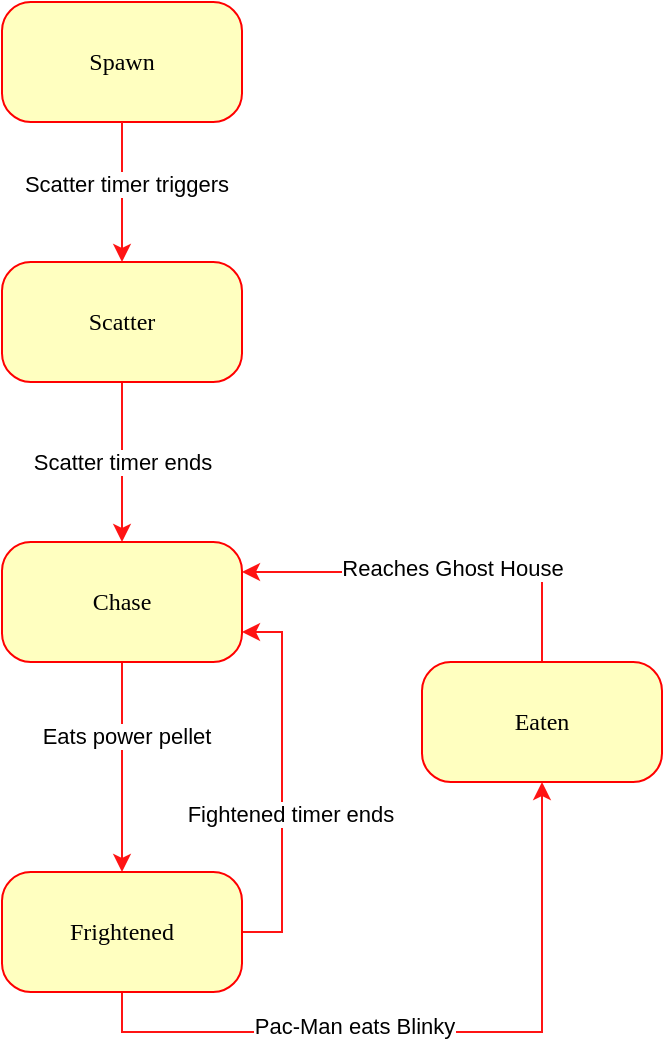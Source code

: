 <mxfile version="22.1.5" type="github">
  <diagram name="Page-1" id="58cdce13-f638-feb5-8d6f-7d28b1aa9fa0">
    <mxGraphModel dx="896" dy="743" grid="1" gridSize="10" guides="1" tooltips="1" connect="1" arrows="1" fold="1" page="1" pageScale="1" pageWidth="1100" pageHeight="850" background="none" math="0" shadow="0">
      <root>
        <mxCell id="0" />
        <mxCell id="1" parent="0" />
        <mxCell id="oV3ApV6eKLbeXzfJ1v-U-13" style="edgeStyle=orthogonalEdgeStyle;rounded=0;orthogonalLoop=1;jettySize=auto;html=1;exitX=0.5;exitY=1;exitDx=0;exitDy=0;entryX=0.5;entryY=0;entryDx=0;entryDy=0;strokeColor=#FF1414;" edge="1" parent="1" source="382b91b5511bd0f7-5" target="382b91b5511bd0f7-7">
          <mxGeometry relative="1" as="geometry" />
        </mxCell>
        <mxCell id="oV3ApV6eKLbeXzfJ1v-U-23" value="Scatter timer ends" style="edgeLabel;html=1;align=center;verticalAlign=middle;resizable=0;points=[];" vertex="1" connectable="0" parent="oV3ApV6eKLbeXzfJ1v-U-13">
          <mxGeometry x="-0.017" relative="1" as="geometry">
            <mxPoint as="offset" />
          </mxGeometry>
        </mxCell>
        <mxCell id="382b91b5511bd0f7-5" value="Scatter" style="rounded=1;whiteSpace=wrap;html=1;arcSize=24;fillColor=#ffffc0;strokeColor=#ff0000;shadow=0;comic=0;labelBackgroundColor=none;fontFamily=Verdana;fontSize=12;fontColor=#000000;align=center;" parent="1" vertex="1">
          <mxGeometry x="450" y="180.0" width="120" height="60" as="geometry" />
        </mxCell>
        <mxCell id="382b91b5511bd0f7-6" value="Spawn" style="rounded=1;whiteSpace=wrap;html=1;arcSize=24;fillColor=#ffffc0;strokeColor=#ff0000;shadow=0;comic=0;labelBackgroundColor=none;fontFamily=Verdana;fontSize=12;fontColor=#000000;align=center;" parent="1" vertex="1">
          <mxGeometry x="450" y="50" width="120" height="60" as="geometry" />
        </mxCell>
        <mxCell id="oV3ApV6eKLbeXzfJ1v-U-12" style="edgeStyle=orthogonalEdgeStyle;rounded=0;orthogonalLoop=1;jettySize=auto;html=1;entryX=0.5;entryY=0;entryDx=0;entryDy=0;exitX=0.5;exitY=1;exitDx=0;exitDy=0;strokeColor=#FF1414;" edge="1" parent="1" source="382b91b5511bd0f7-6" target="382b91b5511bd0f7-5">
          <mxGeometry relative="1" as="geometry" />
        </mxCell>
        <mxCell id="oV3ApV6eKLbeXzfJ1v-U-22" value="Scatter timer triggers" style="edgeLabel;html=1;align=center;verticalAlign=middle;resizable=0;points=[];" vertex="1" connectable="0" parent="oV3ApV6eKLbeXzfJ1v-U-12">
          <mxGeometry x="-0.128" y="2" relative="1" as="geometry">
            <mxPoint as="offset" />
          </mxGeometry>
        </mxCell>
        <mxCell id="oV3ApV6eKLbeXzfJ1v-U-14" style="edgeStyle=orthogonalEdgeStyle;rounded=0;orthogonalLoop=1;jettySize=auto;html=1;exitX=0.5;exitY=1;exitDx=0;exitDy=0;entryX=0.5;entryY=0;entryDx=0;entryDy=0;strokeColor=#FF1414;" edge="1" parent="1" source="382b91b5511bd0f7-7" target="382b91b5511bd0f7-10">
          <mxGeometry relative="1" as="geometry" />
        </mxCell>
        <mxCell id="oV3ApV6eKLbeXzfJ1v-U-20" value="Eats power pellet" style="edgeLabel;html=1;align=center;verticalAlign=middle;resizable=0;points=[];" vertex="1" connectable="0" parent="oV3ApV6eKLbeXzfJ1v-U-14">
          <mxGeometry x="-0.295" y="2" relative="1" as="geometry">
            <mxPoint as="offset" />
          </mxGeometry>
        </mxCell>
        <mxCell id="382b91b5511bd0f7-7" value="Chase" style="rounded=1;whiteSpace=wrap;html=1;arcSize=24;fillColor=#ffffc0;strokeColor=#ff0000;shadow=0;comic=0;labelBackgroundColor=none;fontFamily=Verdana;fontSize=12;fontColor=#000000;align=center;" parent="1" vertex="1">
          <mxGeometry x="450" y="320" width="120" height="60" as="geometry" />
        </mxCell>
        <mxCell id="oV3ApV6eKLbeXzfJ1v-U-17" style="edgeStyle=orthogonalEdgeStyle;rounded=0;orthogonalLoop=1;jettySize=auto;html=1;exitX=0.5;exitY=0;exitDx=0;exitDy=0;entryX=1;entryY=0.25;entryDx=0;entryDy=0;strokeColor=#FF1414;" edge="1" parent="1" source="382b91b5511bd0f7-9" target="382b91b5511bd0f7-7">
          <mxGeometry relative="1" as="geometry" />
        </mxCell>
        <mxCell id="oV3ApV6eKLbeXzfJ1v-U-19" value="Reaches Ghost House" style="edgeLabel;html=1;align=center;verticalAlign=middle;resizable=0;points=[];" vertex="1" connectable="0" parent="oV3ApV6eKLbeXzfJ1v-U-17">
          <mxGeometry x="-0.074" y="-2" relative="1" as="geometry">
            <mxPoint as="offset" />
          </mxGeometry>
        </mxCell>
        <mxCell id="382b91b5511bd0f7-9" value="Eaten" style="rounded=1;whiteSpace=wrap;html=1;arcSize=24;fillColor=#ffffc0;strokeColor=#ff0000;shadow=0;comic=0;labelBackgroundColor=none;fontFamily=Verdana;fontSize=12;fontColor=#000000;align=center;" parent="1" vertex="1">
          <mxGeometry x="660" y="380" width="120" height="60" as="geometry" />
        </mxCell>
        <mxCell id="oV3ApV6eKLbeXzfJ1v-U-15" style="edgeStyle=orthogonalEdgeStyle;rounded=0;orthogonalLoop=1;jettySize=auto;html=1;exitX=1;exitY=0.5;exitDx=0;exitDy=0;entryX=1;entryY=0.75;entryDx=0;entryDy=0;strokeColor=#FF1414;" edge="1" parent="1" source="382b91b5511bd0f7-10" target="382b91b5511bd0f7-7">
          <mxGeometry relative="1" as="geometry" />
        </mxCell>
        <mxCell id="oV3ApV6eKLbeXzfJ1v-U-21" value="Fightened timer ends" style="edgeLabel;html=1;align=center;verticalAlign=middle;resizable=0;points=[];" vertex="1" connectable="0" parent="oV3ApV6eKLbeXzfJ1v-U-15">
          <mxGeometry x="-0.151" y="-4" relative="1" as="geometry">
            <mxPoint y="1" as="offset" />
          </mxGeometry>
        </mxCell>
        <mxCell id="oV3ApV6eKLbeXzfJ1v-U-16" style="edgeStyle=orthogonalEdgeStyle;rounded=0;orthogonalLoop=1;jettySize=auto;html=1;exitX=0.5;exitY=1;exitDx=0;exitDy=0;entryX=0.5;entryY=1;entryDx=0;entryDy=0;strokeColor=#FF1414;" edge="1" parent="1" source="382b91b5511bd0f7-10" target="382b91b5511bd0f7-9">
          <mxGeometry relative="1" as="geometry" />
        </mxCell>
        <mxCell id="oV3ApV6eKLbeXzfJ1v-U-18" value="Pac-Man eats Blinky" style="edgeLabel;html=1;align=center;verticalAlign=middle;resizable=0;points=[];" vertex="1" connectable="0" parent="oV3ApV6eKLbeXzfJ1v-U-16">
          <mxGeometry x="-0.235" y="3" relative="1" as="geometry">
            <mxPoint as="offset" />
          </mxGeometry>
        </mxCell>
        <mxCell id="382b91b5511bd0f7-10" value="Frightened" style="rounded=1;whiteSpace=wrap;html=1;arcSize=24;fillColor=#ffffc0;strokeColor=#ff0000;shadow=0;comic=0;labelBackgroundColor=none;fontFamily=Verdana;fontSize=12;fontColor=#000000;align=center;" parent="1" vertex="1">
          <mxGeometry x="450" y="485" width="120" height="60" as="geometry" />
        </mxCell>
      </root>
    </mxGraphModel>
  </diagram>
</mxfile>
